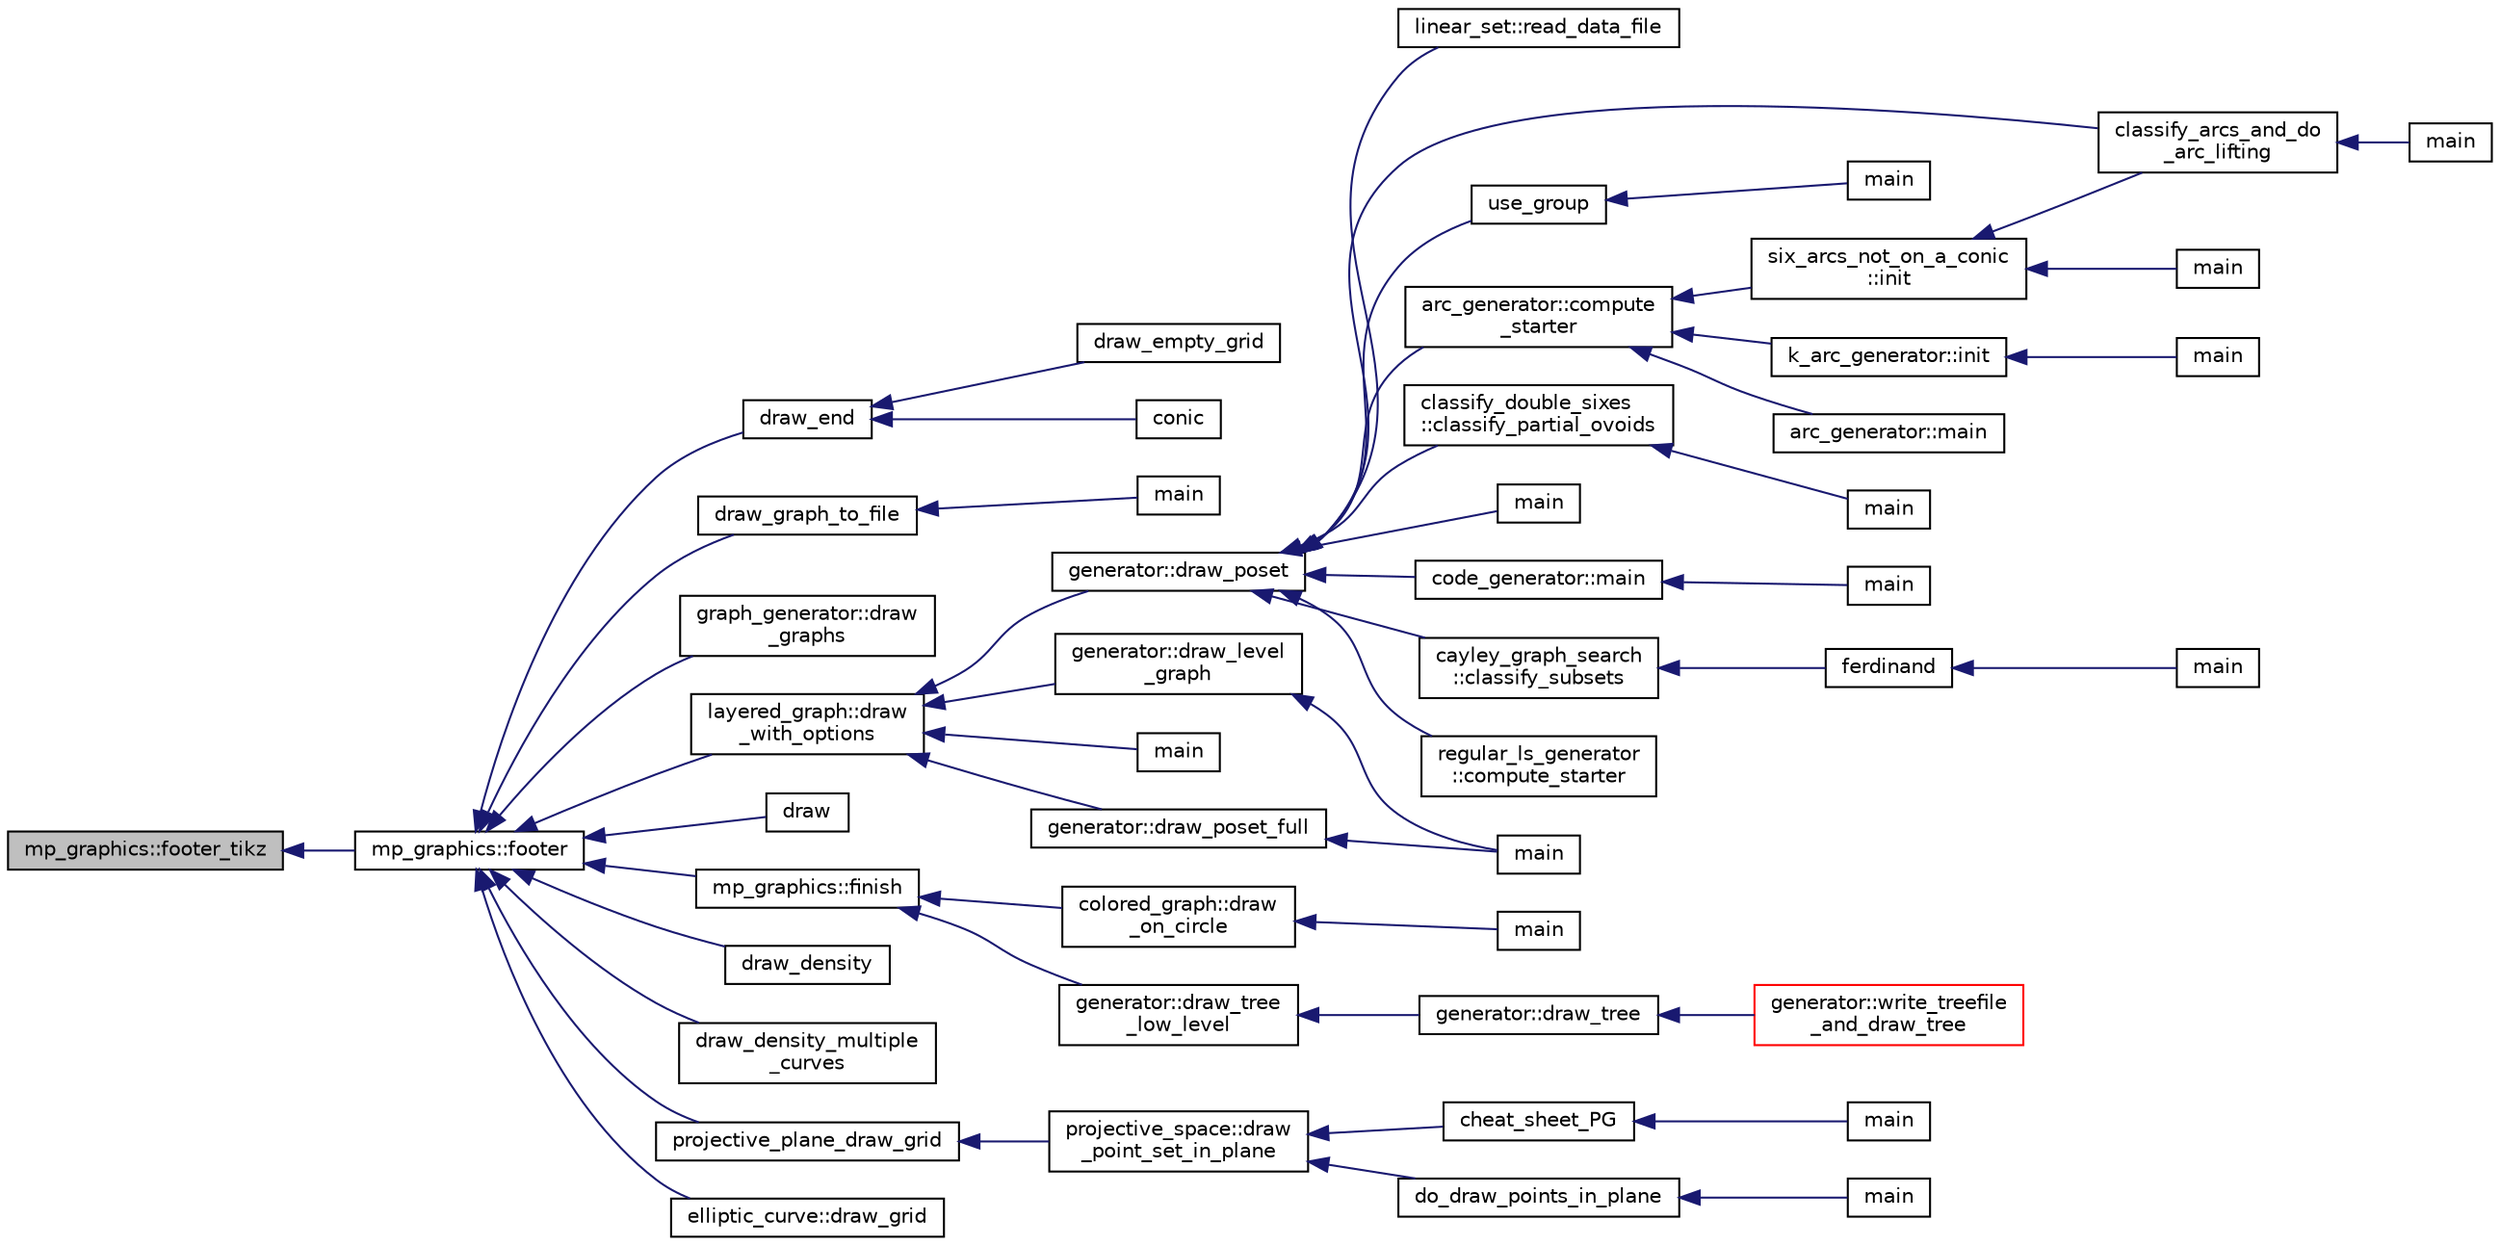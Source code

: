 digraph "mp_graphics::footer_tikz"
{
  edge [fontname="Helvetica",fontsize="10",labelfontname="Helvetica",labelfontsize="10"];
  node [fontname="Helvetica",fontsize="10",shape=record];
  rankdir="LR";
  Node2802 [label="mp_graphics::footer_tikz",height=0.2,width=0.4,color="black", fillcolor="grey75", style="filled", fontcolor="black"];
  Node2802 -> Node2803 [dir="back",color="midnightblue",fontsize="10",style="solid",fontname="Helvetica"];
  Node2803 [label="mp_graphics::footer",height=0.2,width=0.4,color="black", fillcolor="white", style="filled",URL="$da/d2c/classmp__graphics.html#a20ae36e3dae7401578c7623f73419fe8"];
  Node2803 -> Node2804 [dir="back",color="midnightblue",fontsize="10",style="solid",fontname="Helvetica"];
  Node2804 [label="draw_end",height=0.2,width=0.4,color="black", fillcolor="white", style="filled",URL="$d4/de8/conic_8_c.html#aa7a3dc8d6361a7ba3753a74bdc72b44a"];
  Node2804 -> Node2805 [dir="back",color="midnightblue",fontsize="10",style="solid",fontname="Helvetica"];
  Node2805 [label="draw_empty_grid",height=0.2,width=0.4,color="black", fillcolor="white", style="filled",URL="$d4/de8/conic_8_c.html#a0a991c7d8313e303d51bea14da7b490a"];
  Node2804 -> Node2806 [dir="back",color="midnightblue",fontsize="10",style="solid",fontname="Helvetica"];
  Node2806 [label="conic",height=0.2,width=0.4,color="black", fillcolor="white", style="filled",URL="$d4/de8/conic_8_c.html#a96def9474b981a9d5831a9b48d85d652"];
  Node2803 -> Node2807 [dir="back",color="midnightblue",fontsize="10",style="solid",fontname="Helvetica"];
  Node2807 [label="draw_graph_to_file",height=0.2,width=0.4,color="black", fillcolor="white", style="filled",URL="$df/d70/apps_2combinatorics_2nauty_8_c.html#a7fdbfdd350aa2be773e04a496e2efe31"];
  Node2807 -> Node2808 [dir="back",color="midnightblue",fontsize="10",style="solid",fontname="Helvetica"];
  Node2808 [label="main",height=0.2,width=0.4,color="black", fillcolor="white", style="filled",URL="$df/d70/apps_2combinatorics_2nauty_8_c.html#a3c04138a5bfe5d72780bb7e82a18e627"];
  Node2803 -> Node2809 [dir="back",color="midnightblue",fontsize="10",style="solid",fontname="Helvetica"];
  Node2809 [label="graph_generator::draw\l_graphs",height=0.2,width=0.4,color="black", fillcolor="white", style="filled",URL="$d9/d91/classgraph__generator.html#aa07ad014571c0dbd09b93ccb99eb648e"];
  Node2803 -> Node2810 [dir="back",color="midnightblue",fontsize="10",style="solid",fontname="Helvetica"];
  Node2810 [label="layered_graph::draw\l_with_options",height=0.2,width=0.4,color="black", fillcolor="white", style="filled",URL="$da/db1/classlayered__graph.html#a4c76e40c6cf5bfb2ab2df20c33e846bc"];
  Node2810 -> Node2811 [dir="back",color="midnightblue",fontsize="10",style="solid",fontname="Helvetica"];
  Node2811 [label="main",height=0.2,width=0.4,color="black", fillcolor="white", style="filled",URL="$da/d62/layered__graph__main_8_c.html#a217dbf8b442f20279ea00b898af96f52"];
  Node2810 -> Node2812 [dir="back",color="midnightblue",fontsize="10",style="solid",fontname="Helvetica"];
  Node2812 [label="generator::draw_poset_full",height=0.2,width=0.4,color="black", fillcolor="white", style="filled",URL="$d7/d73/classgenerator.html#a6f7f90e50993905db31342536ac59d8c"];
  Node2812 -> Node2813 [dir="back",color="midnightblue",fontsize="10",style="solid",fontname="Helvetica"];
  Node2813 [label="main",height=0.2,width=0.4,color="black", fillcolor="white", style="filled",URL="$de/d2d/graph_2graph_8_c.html#a217dbf8b442f20279ea00b898af96f52"];
  Node2810 -> Node2814 [dir="back",color="midnightblue",fontsize="10",style="solid",fontname="Helvetica"];
  Node2814 [label="generator::draw_poset",height=0.2,width=0.4,color="black", fillcolor="white", style="filled",URL="$d7/d73/classgenerator.html#aa4f99c75a86701ba85e514a294efdf3a"];
  Node2814 -> Node2815 [dir="back",color="midnightblue",fontsize="10",style="solid",fontname="Helvetica"];
  Node2815 [label="main",height=0.2,width=0.4,color="black", fillcolor="white", style="filled",URL="$d1/d5e/blt__main_8_c.html#a217dbf8b442f20279ea00b898af96f52"];
  Node2814 -> Node2816 [dir="back",color="midnightblue",fontsize="10",style="solid",fontname="Helvetica"];
  Node2816 [label="code_generator::main",height=0.2,width=0.4,color="black", fillcolor="white", style="filled",URL="$db/d37/classcode__generator.html#ab3cf3a306e4032c2b471ac95321c599f"];
  Node2816 -> Node2817 [dir="back",color="midnightblue",fontsize="10",style="solid",fontname="Helvetica"];
  Node2817 [label="main",height=0.2,width=0.4,color="black", fillcolor="white", style="filled",URL="$d4/d4f/codes_8_c.html#a217dbf8b442f20279ea00b898af96f52"];
  Node2814 -> Node2818 [dir="back",color="midnightblue",fontsize="10",style="solid",fontname="Helvetica"];
  Node2818 [label="cayley_graph_search\l::classify_subsets",height=0.2,width=0.4,color="black", fillcolor="white", style="filled",URL="$de/dae/classcayley__graph__search.html#a4cf8a90752e018a281481ac80ad52c4b"];
  Node2818 -> Node2819 [dir="back",color="midnightblue",fontsize="10",style="solid",fontname="Helvetica"];
  Node2819 [label="ferdinand",height=0.2,width=0.4,color="black", fillcolor="white", style="filled",URL="$da/df3/ferdinand_8_c.html#a322b57727d23cf5a0932f11c30ea18d9"];
  Node2819 -> Node2820 [dir="back",color="midnightblue",fontsize="10",style="solid",fontname="Helvetica"];
  Node2820 [label="main",height=0.2,width=0.4,color="black", fillcolor="white", style="filled",URL="$da/df3/ferdinand_8_c.html#a3c04138a5bfe5d72780bb7e82a18e627"];
  Node2814 -> Node2821 [dir="back",color="midnightblue",fontsize="10",style="solid",fontname="Helvetica"];
  Node2821 [label="regular_ls_generator\l::compute_starter",height=0.2,width=0.4,color="black", fillcolor="white", style="filled",URL="$d2/dd8/classregular__ls__generator.html#aa38907741058694a73194b02ceb4a53d"];
  Node2814 -> Node2822 [dir="back",color="midnightblue",fontsize="10",style="solid",fontname="Helvetica"];
  Node2822 [label="linear_set::read_data_file",height=0.2,width=0.4,color="black", fillcolor="white", style="filled",URL="$dd/d86/classlinear__set.html#a9a5cd28cc81be7ee41002b2e3114c2cb"];
  Node2814 -> Node2823 [dir="back",color="midnightblue",fontsize="10",style="solid",fontname="Helvetica"];
  Node2823 [label="classify_arcs_and_do\l_arc_lifting",height=0.2,width=0.4,color="black", fillcolor="white", style="filled",URL="$d6/dc3/arc__lifting__main_8_c.html#afdd7be16f16b8c71e9a72fe5f6a0b59c"];
  Node2823 -> Node2824 [dir="back",color="midnightblue",fontsize="10",style="solid",fontname="Helvetica"];
  Node2824 [label="main",height=0.2,width=0.4,color="black", fillcolor="white", style="filled",URL="$d6/dc3/arc__lifting__main_8_c.html#a217dbf8b442f20279ea00b898af96f52"];
  Node2814 -> Node2825 [dir="back",color="midnightblue",fontsize="10",style="solid",fontname="Helvetica"];
  Node2825 [label="use_group",height=0.2,width=0.4,color="black", fillcolor="white", style="filled",URL="$d9/d9f/all__cliques_8_c.html#aba62531e97173264c39afe2c7857af31"];
  Node2825 -> Node2826 [dir="back",color="midnightblue",fontsize="10",style="solid",fontname="Helvetica"];
  Node2826 [label="main",height=0.2,width=0.4,color="black", fillcolor="white", style="filled",URL="$d9/d9f/all__cliques_8_c.html#a3c04138a5bfe5d72780bb7e82a18e627"];
  Node2814 -> Node2827 [dir="back",color="midnightblue",fontsize="10",style="solid",fontname="Helvetica"];
  Node2827 [label="arc_generator::compute\l_starter",height=0.2,width=0.4,color="black", fillcolor="white", style="filled",URL="$d4/d21/classarc__generator.html#aad1dcec3a1c302e743d574bd1ac857d9"];
  Node2827 -> Node2828 [dir="back",color="midnightblue",fontsize="10",style="solid",fontname="Helvetica"];
  Node2828 [label="arc_generator::main",height=0.2,width=0.4,color="black", fillcolor="white", style="filled",URL="$d4/d21/classarc__generator.html#ad80140b51b165dad1fe6ab232be7829a"];
  Node2827 -> Node2829 [dir="back",color="midnightblue",fontsize="10",style="solid",fontname="Helvetica"];
  Node2829 [label="k_arc_generator::init",height=0.2,width=0.4,color="black", fillcolor="white", style="filled",URL="$d6/dd8/classk__arc__generator.html#a6036d9f52ede9f8ca681505626b5361d"];
  Node2829 -> Node2830 [dir="back",color="midnightblue",fontsize="10",style="solid",fontname="Helvetica"];
  Node2830 [label="main",height=0.2,width=0.4,color="black", fillcolor="white", style="filled",URL="$d6/d01/k__arc__generator__main_8_c.html#a217dbf8b442f20279ea00b898af96f52"];
  Node2827 -> Node2831 [dir="back",color="midnightblue",fontsize="10",style="solid",fontname="Helvetica"];
  Node2831 [label="six_arcs_not_on_a_conic\l::init",height=0.2,width=0.4,color="black", fillcolor="white", style="filled",URL="$d8/de6/classsix__arcs__not__on__a__conic.html#a7a4d5cf8a098488729934cfa8a70944a"];
  Node2831 -> Node2823 [dir="back",color="midnightblue",fontsize="10",style="solid",fontname="Helvetica"];
  Node2831 -> Node2832 [dir="back",color="midnightblue",fontsize="10",style="solid",fontname="Helvetica"];
  Node2832 [label="main",height=0.2,width=0.4,color="black", fillcolor="white", style="filled",URL="$d2/dfa/create__surface__main_8_c.html#a217dbf8b442f20279ea00b898af96f52"];
  Node2814 -> Node2833 [dir="back",color="midnightblue",fontsize="10",style="solid",fontname="Helvetica"];
  Node2833 [label="classify_double_sixes\l::classify_partial_ovoids",height=0.2,width=0.4,color="black", fillcolor="white", style="filled",URL="$dd/d23/classclassify__double__sixes.html#a2253fca143a0e8a3e39655eb05668ae9"];
  Node2833 -> Node2834 [dir="back",color="midnightblue",fontsize="10",style="solid",fontname="Helvetica"];
  Node2834 [label="main",height=0.2,width=0.4,color="black", fillcolor="white", style="filled",URL="$df/df8/surface__classify_8_c.html#a217dbf8b442f20279ea00b898af96f52"];
  Node2810 -> Node2835 [dir="back",color="midnightblue",fontsize="10",style="solid",fontname="Helvetica"];
  Node2835 [label="generator::draw_level\l_graph",height=0.2,width=0.4,color="black", fillcolor="white", style="filled",URL="$d7/d73/classgenerator.html#a6bbc7b7aafea55ff8e202efc43ab263c"];
  Node2835 -> Node2813 [dir="back",color="midnightblue",fontsize="10",style="solid",fontname="Helvetica"];
  Node2803 -> Node2836 [dir="back",color="midnightblue",fontsize="10",style="solid",fontname="Helvetica"];
  Node2836 [label="draw",height=0.2,width=0.4,color="black", fillcolor="white", style="filled",URL="$d7/d04/graphics_8h.html#a2f0462cf6d66f0096ed82a8dad6e4c3d"];
  Node2803 -> Node2837 [dir="back",color="midnightblue",fontsize="10",style="solid",fontname="Helvetica"];
  Node2837 [label="mp_graphics::finish",height=0.2,width=0.4,color="black", fillcolor="white", style="filled",URL="$da/d2c/classmp__graphics.html#af143e19052d1e5f8c00753c44860dea1"];
  Node2837 -> Node2838 [dir="back",color="midnightblue",fontsize="10",style="solid",fontname="Helvetica"];
  Node2838 [label="colored_graph::draw\l_on_circle",height=0.2,width=0.4,color="black", fillcolor="white", style="filled",URL="$dc/de2/classcolored__graph.html#af5b7af38772c569cc0d6ab1d7c1fe20b"];
  Node2838 -> Node2839 [dir="back",color="midnightblue",fontsize="10",style="solid",fontname="Helvetica"];
  Node2839 [label="main",height=0.2,width=0.4,color="black", fillcolor="white", style="filled",URL="$d2/dfa/draw__colored__graph_8_c.html#a3c04138a5bfe5d72780bb7e82a18e627"];
  Node2837 -> Node2840 [dir="back",color="midnightblue",fontsize="10",style="solid",fontname="Helvetica"];
  Node2840 [label="generator::draw_tree\l_low_level",height=0.2,width=0.4,color="black", fillcolor="white", style="filled",URL="$d7/d73/classgenerator.html#a7ec4c0902ecfc19049792b60526ae446"];
  Node2840 -> Node2841 [dir="back",color="midnightblue",fontsize="10",style="solid",fontname="Helvetica"];
  Node2841 [label="generator::draw_tree",height=0.2,width=0.4,color="black", fillcolor="white", style="filled",URL="$d7/d73/classgenerator.html#ae3d68e3de8f4a5decdaef2d8008cd4a6"];
  Node2841 -> Node2842 [dir="back",color="midnightblue",fontsize="10",style="solid",fontname="Helvetica"];
  Node2842 [label="generator::write_treefile\l_and_draw_tree",height=0.2,width=0.4,color="red", fillcolor="white", style="filled",URL="$d7/d73/classgenerator.html#a70c78f45dba413014287e8cde2f7d6b5"];
  Node2803 -> Node2892 [dir="back",color="midnightblue",fontsize="10",style="solid",fontname="Helvetica"];
  Node2892 [label="draw_density",height=0.2,width=0.4,color="black", fillcolor="white", style="filled",URL="$de/dea/plot_8_c.html#aacb709615412b4c930421172d579dbba"];
  Node2803 -> Node2893 [dir="back",color="midnightblue",fontsize="10",style="solid",fontname="Helvetica"];
  Node2893 [label="draw_density_multiple\l_curves",height=0.2,width=0.4,color="black", fillcolor="white", style="filled",URL="$de/dea/plot_8_c.html#ae8316e657aaea4fb3b6056fa2079764e"];
  Node2803 -> Node2894 [dir="back",color="midnightblue",fontsize="10",style="solid",fontname="Helvetica"];
  Node2894 [label="projective_plane_draw_grid",height=0.2,width=0.4,color="black", fillcolor="white", style="filled",URL="$de/dea/plot_8_c.html#a40dac96f82a9acafbf7d017f601b9880"];
  Node2894 -> Node2895 [dir="back",color="midnightblue",fontsize="10",style="solid",fontname="Helvetica"];
  Node2895 [label="projective_space::draw\l_point_set_in_plane",height=0.2,width=0.4,color="black", fillcolor="white", style="filled",URL="$d2/d17/classprojective__space.html#af7dec07dbcf71124f145629e719454f0"];
  Node2895 -> Node2896 [dir="back",color="midnightblue",fontsize="10",style="solid",fontname="Helvetica"];
  Node2896 [label="cheat_sheet_PG",height=0.2,width=0.4,color="black", fillcolor="white", style="filled",URL="$d6/dd8/cheat__sheet___p_g_8_c.html#a11692793a59b9f0d2f21395f5609783d"];
  Node2896 -> Node2897 [dir="back",color="midnightblue",fontsize="10",style="solid",fontname="Helvetica"];
  Node2897 [label="main",height=0.2,width=0.4,color="black", fillcolor="white", style="filled",URL="$d6/dd8/cheat__sheet___p_g_8_c.html#a3c04138a5bfe5d72780bb7e82a18e627"];
  Node2895 -> Node2898 [dir="back",color="midnightblue",fontsize="10",style="solid",fontname="Helvetica"];
  Node2898 [label="do_draw_points_in_plane",height=0.2,width=0.4,color="black", fillcolor="white", style="filled",URL="$d4/d67/geometry_8h.html#ac24aca1e4d3ad6e569b36c65c94dcaad"];
  Node2898 -> Node2899 [dir="back",color="midnightblue",fontsize="10",style="solid",fontname="Helvetica"];
  Node2899 [label="main",height=0.2,width=0.4,color="black", fillcolor="white", style="filled",URL="$d0/d2f/process_8_c.html#a3c04138a5bfe5d72780bb7e82a18e627"];
  Node2803 -> Node2900 [dir="back",color="midnightblue",fontsize="10",style="solid",fontname="Helvetica"];
  Node2900 [label="elliptic_curve::draw_grid",height=0.2,width=0.4,color="black", fillcolor="white", style="filled",URL="$d3/dea/classelliptic__curve.html#afa9d40e1a626257ad802bdb5a157ad0a"];
}
